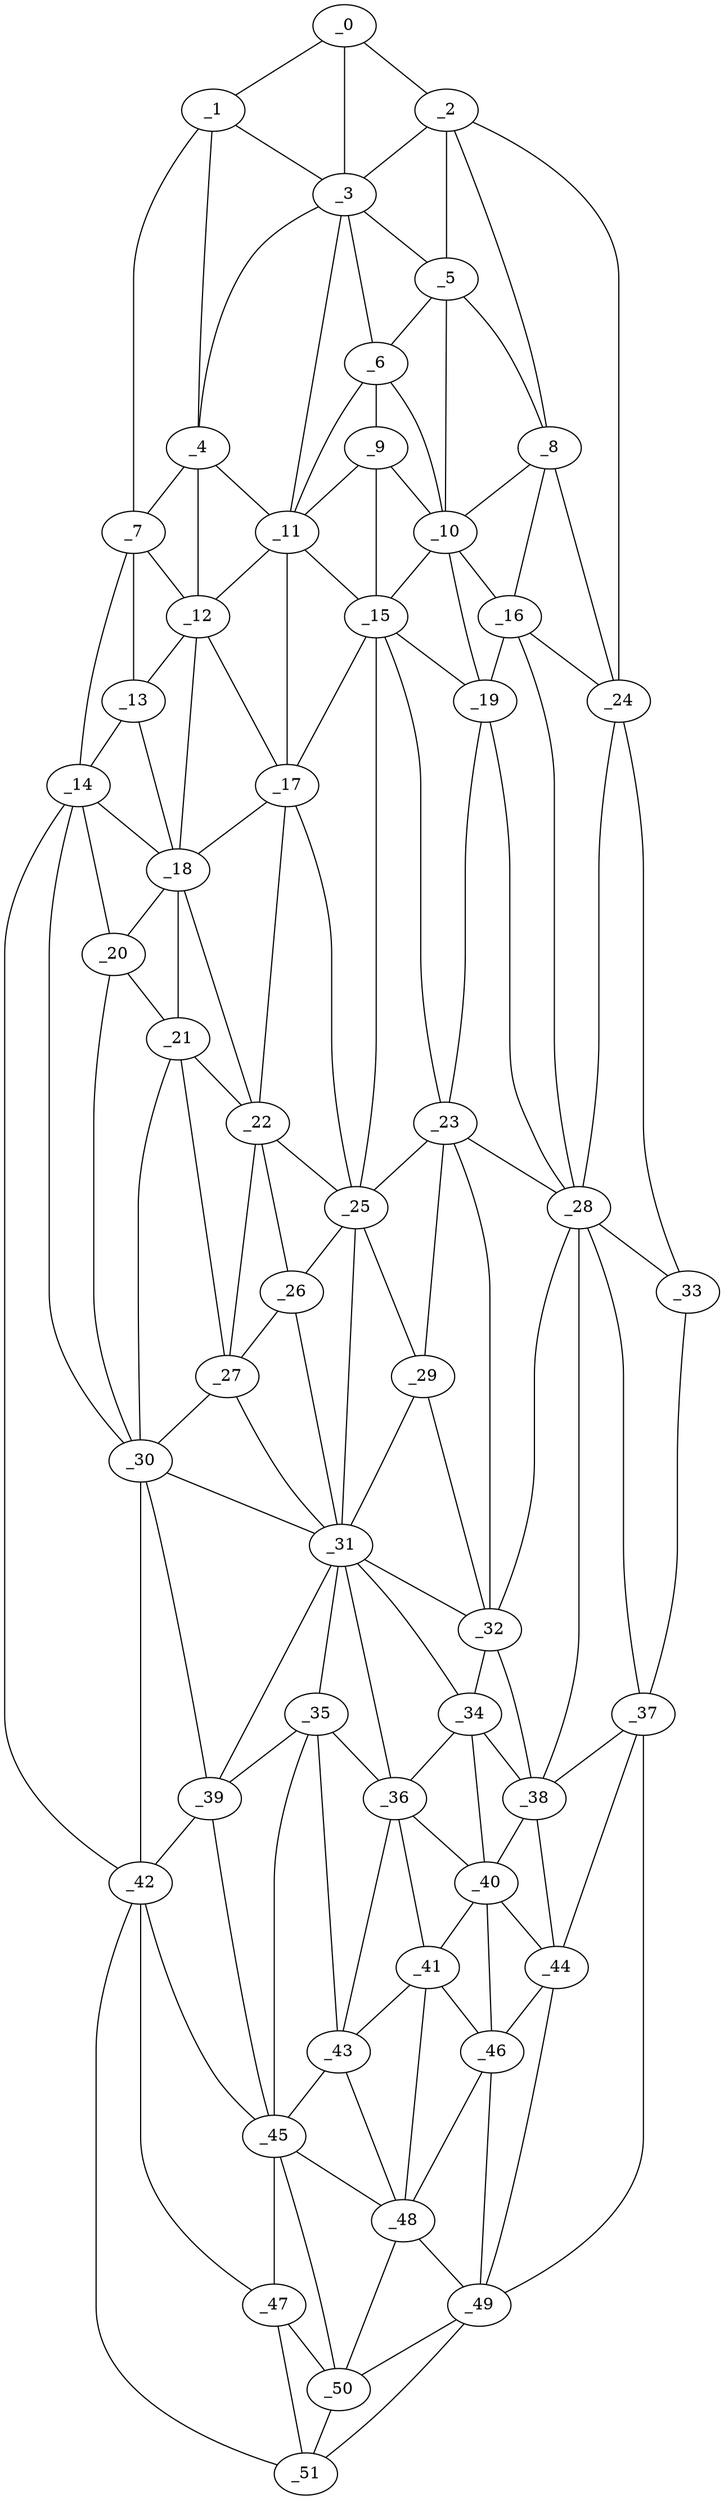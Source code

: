 graph "obj37__335.gxl" {
	_0	 [x=5,
		y=72];
	_1	 [x=16,
		y=83];
	_0 -- _1	 [valence=1];
	_2	 [x=21,
		y=50];
	_0 -- _2	 [valence=1];
	_3	 [x=24,
		y=71];
	_0 -- _3	 [valence=1];
	_1 -- _3	 [valence=2];
	_4	 [x=26,
		y=81];
	_1 -- _4	 [valence=2];
	_7	 [x=31,
		y=93];
	_1 -- _7	 [valence=1];
	_2 -- _3	 [valence=2];
	_5	 [x=27,
		y=56];
	_2 -- _5	 [valence=1];
	_8	 [x=39,
		y=45];
	_2 -- _8	 [valence=2];
	_24	 [x=65,
		y=27];
	_2 -- _24	 [valence=1];
	_3 -- _4	 [valence=2];
	_3 -- _5	 [valence=2];
	_6	 [x=31,
		y=64];
	_3 -- _6	 [valence=2];
	_11	 [x=43,
		y=77];
	_3 -- _11	 [valence=2];
	_4 -- _7	 [valence=2];
	_4 -- _11	 [valence=2];
	_12	 [x=43,
		y=85];
	_4 -- _12	 [valence=1];
	_5 -- _6	 [valence=2];
	_5 -- _8	 [valence=2];
	_10	 [x=42,
		y=54];
	_5 -- _10	 [valence=2];
	_9	 [x=40,
		y=63];
	_6 -- _9	 [valence=2];
	_6 -- _10	 [valence=2];
	_6 -- _11	 [valence=1];
	_7 -- _12	 [valence=2];
	_13	 [x=43,
		y=91];
	_7 -- _13	 [valence=1];
	_14	 [x=48,
		y=102];
	_7 -- _14	 [valence=1];
	_8 -- _10	 [valence=2];
	_16	 [x=51,
		y=41];
	_8 -- _16	 [valence=2];
	_8 -- _24	 [valence=1];
	_9 -- _10	 [valence=1];
	_9 -- _11	 [valence=2];
	_15	 [x=50,
		y=64];
	_9 -- _15	 [valence=1];
	_10 -- _15	 [valence=2];
	_10 -- _16	 [valence=2];
	_19	 [x=57,
		y=50];
	_10 -- _19	 [valence=2];
	_11 -- _12	 [valence=2];
	_11 -- _15	 [valence=2];
	_17	 [x=52,
		y=74];
	_11 -- _17	 [valence=2];
	_12 -- _13	 [valence=2];
	_12 -- _17	 [valence=1];
	_18	 [x=53,
		y=90];
	_12 -- _18	 [valence=2];
	_13 -- _14	 [valence=2];
	_13 -- _18	 [valence=1];
	_14 -- _18	 [valence=2];
	_20	 [x=59,
		y=97];
	_14 -- _20	 [valence=1];
	_30	 [x=72,
		y=94];
	_14 -- _30	 [valence=2];
	_42	 [x=100,
		y=88];
	_14 -- _42	 [valence=1];
	_15 -- _17	 [valence=2];
	_15 -- _19	 [valence=2];
	_23	 [x=64,
		y=58];
	_15 -- _23	 [valence=2];
	_25	 [x=67,
		y=68];
	_15 -- _25	 [valence=2];
	_16 -- _19	 [valence=2];
	_16 -- _24	 [valence=2];
	_28	 [x=71,
		y=38];
	_16 -- _28	 [valence=1];
	_17 -- _18	 [valence=2];
	_22	 [x=62,
		y=81];
	_17 -- _22	 [valence=2];
	_17 -- _25	 [valence=1];
	_18 -- _20	 [valence=2];
	_21	 [x=61,
		y=88];
	_18 -- _21	 [valence=2];
	_18 -- _22	 [valence=2];
	_19 -- _23	 [valence=1];
	_19 -- _28	 [valence=2];
	_20 -- _21	 [valence=2];
	_20 -- _30	 [valence=1];
	_21 -- _22	 [valence=1];
	_27	 [x=70,
		y=81];
	_21 -- _27	 [valence=2];
	_21 -- _30	 [valence=2];
	_22 -- _25	 [valence=2];
	_26	 [x=70,
		y=77];
	_22 -- _26	 [valence=1];
	_22 -- _27	 [valence=2];
	_23 -- _25	 [valence=1];
	_23 -- _28	 [valence=2];
	_29	 [x=71,
		y=64];
	_23 -- _29	 [valence=2];
	_32	 [x=81,
		y=56];
	_23 -- _32	 [valence=2];
	_24 -- _28	 [valence=2];
	_33	 [x=85,
		y=25];
	_24 -- _33	 [valence=1];
	_25 -- _26	 [valence=2];
	_25 -- _29	 [valence=2];
	_31	 [x=79,
		y=75];
	_25 -- _31	 [valence=1];
	_26 -- _27	 [valence=1];
	_26 -- _31	 [valence=2];
	_27 -- _30	 [valence=2];
	_27 -- _31	 [valence=2];
	_28 -- _32	 [valence=1];
	_28 -- _33	 [valence=2];
	_37	 [x=93,
		y=28];
	_28 -- _37	 [valence=2];
	_38	 [x=94,
		y=49];
	_28 -- _38	 [valence=2];
	_29 -- _31	 [valence=2];
	_29 -- _32	 [valence=2];
	_30 -- _31	 [valence=1];
	_39	 [x=96,
		y=82];
	_30 -- _39	 [valence=2];
	_30 -- _42	 [valence=1];
	_31 -- _32	 [valence=1];
	_34	 [x=89,
		y=59];
	_31 -- _34	 [valence=1];
	_35	 [x=89,
		y=75];
	_31 -- _35	 [valence=2];
	_36	 [x=92,
		y=62];
	_31 -- _36	 [valence=2];
	_31 -- _39	 [valence=2];
	_32 -- _34	 [valence=2];
	_32 -- _38	 [valence=2];
	_33 -- _37	 [valence=1];
	_34 -- _36	 [valence=2];
	_34 -- _38	 [valence=1];
	_40	 [x=98,
		y=54];
	_34 -- _40	 [valence=1];
	_35 -- _36	 [valence=2];
	_35 -- _39	 [valence=2];
	_43	 [x=101,
		y=66];
	_35 -- _43	 [valence=1];
	_45	 [x=103,
		y=69];
	_35 -- _45	 [valence=2];
	_36 -- _40	 [valence=2];
	_41	 [x=100,
		y=59];
	_36 -- _41	 [valence=2];
	_36 -- _43	 [valence=2];
	_37 -- _38	 [valence=2];
	_44	 [x=102,
		y=37];
	_37 -- _44	 [valence=2];
	_49	 [x=122,
		y=49];
	_37 -- _49	 [valence=1];
	_38 -- _40	 [valence=2];
	_38 -- _44	 [valence=1];
	_39 -- _42	 [valence=2];
	_39 -- _45	 [valence=1];
	_40 -- _41	 [valence=2];
	_40 -- _44	 [valence=2];
	_46	 [x=114,
		y=46];
	_40 -- _46	 [valence=1];
	_41 -- _43	 [valence=2];
	_41 -- _46	 [valence=1];
	_48	 [x=121,
		y=54];
	_41 -- _48	 [valence=2];
	_42 -- _45	 [valence=2];
	_47	 [x=117,
		y=72];
	_42 -- _47	 [valence=1];
	_51	 [x=125,
		y=75];
	_42 -- _51	 [valence=1];
	_43 -- _45	 [valence=2];
	_43 -- _48	 [valence=2];
	_44 -- _46	 [valence=2];
	_44 -- _49	 [valence=2];
	_45 -- _47	 [valence=2];
	_45 -- _48	 [valence=2];
	_50	 [x=122,
		y=67];
	_45 -- _50	 [valence=2];
	_46 -- _48	 [valence=2];
	_46 -- _49	 [valence=1];
	_47 -- _50	 [valence=1];
	_47 -- _51	 [valence=2];
	_48 -- _49	 [valence=1];
	_48 -- _50	 [valence=1];
	_49 -- _50	 [valence=1];
	_49 -- _51	 [valence=1];
	_50 -- _51	 [valence=2];
}

